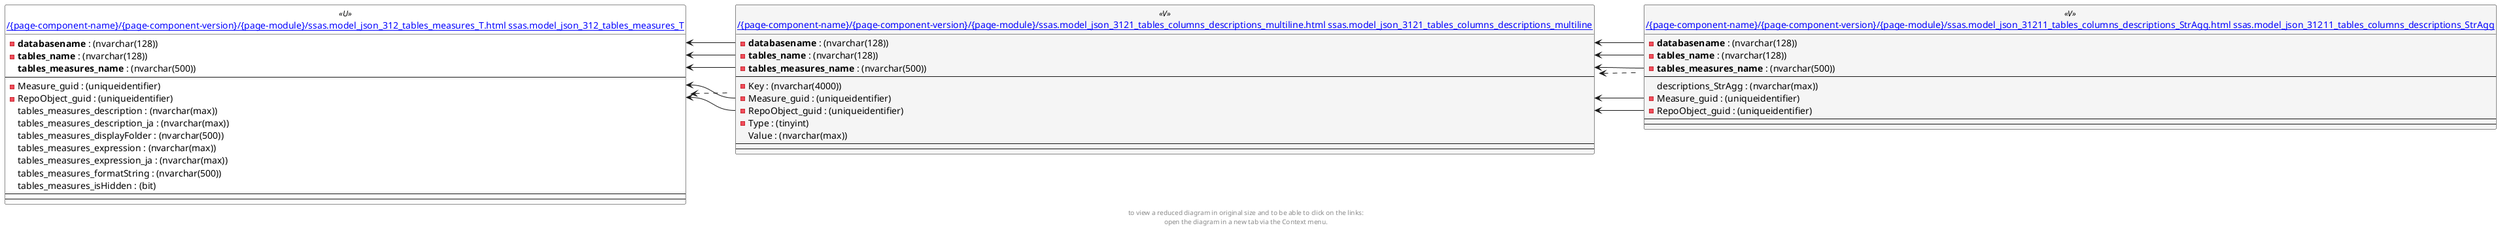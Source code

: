 @startuml
left to right direction
'top to bottom direction
hide circle
'avoide "." issues:
set namespaceSeparator none


skinparam class {
  BackgroundColor White
  BackgroundColor<<FN>> Yellow
  BackgroundColor<<FS>> Yellow
  BackgroundColor<<FT>> LightGray
  BackgroundColor<<IF>> Yellow
  BackgroundColor<<IS>> Yellow
  BackgroundColor<<P>> Aqua
  BackgroundColor<<PC>> Aqua
  BackgroundColor<<SN>> Yellow
  BackgroundColor<<SO>> SlateBlue
  BackgroundColor<<TF>> LightGray
  BackgroundColor<<TR>> Tomato
  BackgroundColor<<U>> White
  BackgroundColor<<V>> WhiteSmoke
  BackgroundColor<<X>> Aqua
}


entity "[[{site-url}/{page-component-name}/{page-component-version}/{page-module}/ssas.model_json_312_tables_measures_T.html ssas.model_json_312_tables_measures_T]]" as ssas.model_json_312_tables_measures_T << U >> {
  - **databasename** : (nvarchar(128))
  - **tables_name** : (nvarchar(128))
  **tables_measures_name** : (nvarchar(500))
  --
  - Measure_guid : (uniqueidentifier)
  - RepoObject_guid : (uniqueidentifier)
  tables_measures_description : (nvarchar(max))
  tables_measures_description_ja : (nvarchar(max))
  tables_measures_displayFolder : (nvarchar(500))
  tables_measures_expression : (nvarchar(max))
  tables_measures_expression_ja : (nvarchar(max))
  tables_measures_formatString : (nvarchar(500))
  tables_measures_isHidden : (bit)
  --
  --
}

entity "[[{site-url}/{page-component-name}/{page-component-version}/{page-module}/ssas.model_json_3121_tables_columns_descriptions_multiline.html ssas.model_json_3121_tables_columns_descriptions_multiline]]" as ssas.model_json_3121_tables_columns_descriptions_multiline << V >> {
  - **databasename** : (nvarchar(128))
  - **tables_name** : (nvarchar(128))
  - **tables_measures_name** : (nvarchar(500))
  --
  - Key : (nvarchar(4000))
  - Measure_guid : (uniqueidentifier)
  - RepoObject_guid : (uniqueidentifier)
  - Type : (tinyint)
  Value : (nvarchar(max))
  --
  --
}

entity "[[{site-url}/{page-component-name}/{page-component-version}/{page-module}/ssas.model_json_31211_tables_columns_descriptions_StrAgg.html ssas.model_json_31211_tables_columns_descriptions_StrAgg]]" as ssas.model_json_31211_tables_columns_descriptions_StrAgg << V >> {
  - **databasename** : (nvarchar(128))
  - **tables_name** : (nvarchar(128))
  - **tables_measures_name** : (nvarchar(500))
  --
  descriptions_StrAgg : (nvarchar(max))
  - Measure_guid : (uniqueidentifier)
  - RepoObject_guid : (uniqueidentifier)
  --
  --
}

ssas.model_json_312_tables_measures_T <.. ssas.model_json_3121_tables_columns_descriptions_multiline
ssas.model_json_3121_tables_columns_descriptions_multiline <.. ssas.model_json_31211_tables_columns_descriptions_StrAgg
ssas.model_json_312_tables_measures_T::databasename <-- ssas.model_json_3121_tables_columns_descriptions_multiline::databasename
ssas.model_json_312_tables_measures_T::Measure_guid <-- ssas.model_json_3121_tables_columns_descriptions_multiline::Measure_guid
ssas.model_json_312_tables_measures_T::RepoObject_guid <-- ssas.model_json_3121_tables_columns_descriptions_multiline::RepoObject_guid
ssas.model_json_312_tables_measures_T::tables_measures_name <-- ssas.model_json_3121_tables_columns_descriptions_multiline::tables_measures_name
ssas.model_json_312_tables_measures_T::tables_name <-- ssas.model_json_3121_tables_columns_descriptions_multiline::tables_name
ssas.model_json_3121_tables_columns_descriptions_multiline::databasename <-- ssas.model_json_31211_tables_columns_descriptions_StrAgg::databasename
ssas.model_json_3121_tables_columns_descriptions_multiline::Measure_guid <-- ssas.model_json_31211_tables_columns_descriptions_StrAgg::Measure_guid
ssas.model_json_3121_tables_columns_descriptions_multiline::RepoObject_guid <-- ssas.model_json_31211_tables_columns_descriptions_StrAgg::RepoObject_guid
ssas.model_json_3121_tables_columns_descriptions_multiline::tables_measures_name <-- ssas.model_json_31211_tables_columns_descriptions_StrAgg::tables_measures_name
ssas.model_json_3121_tables_columns_descriptions_multiline::tables_name <-- ssas.model_json_31211_tables_columns_descriptions_StrAgg::tables_name
footer
to view a reduced diagram in original size and to be able to click on the links:
open the diagram in a new tab via the Context menu.
end footer

@enduml

